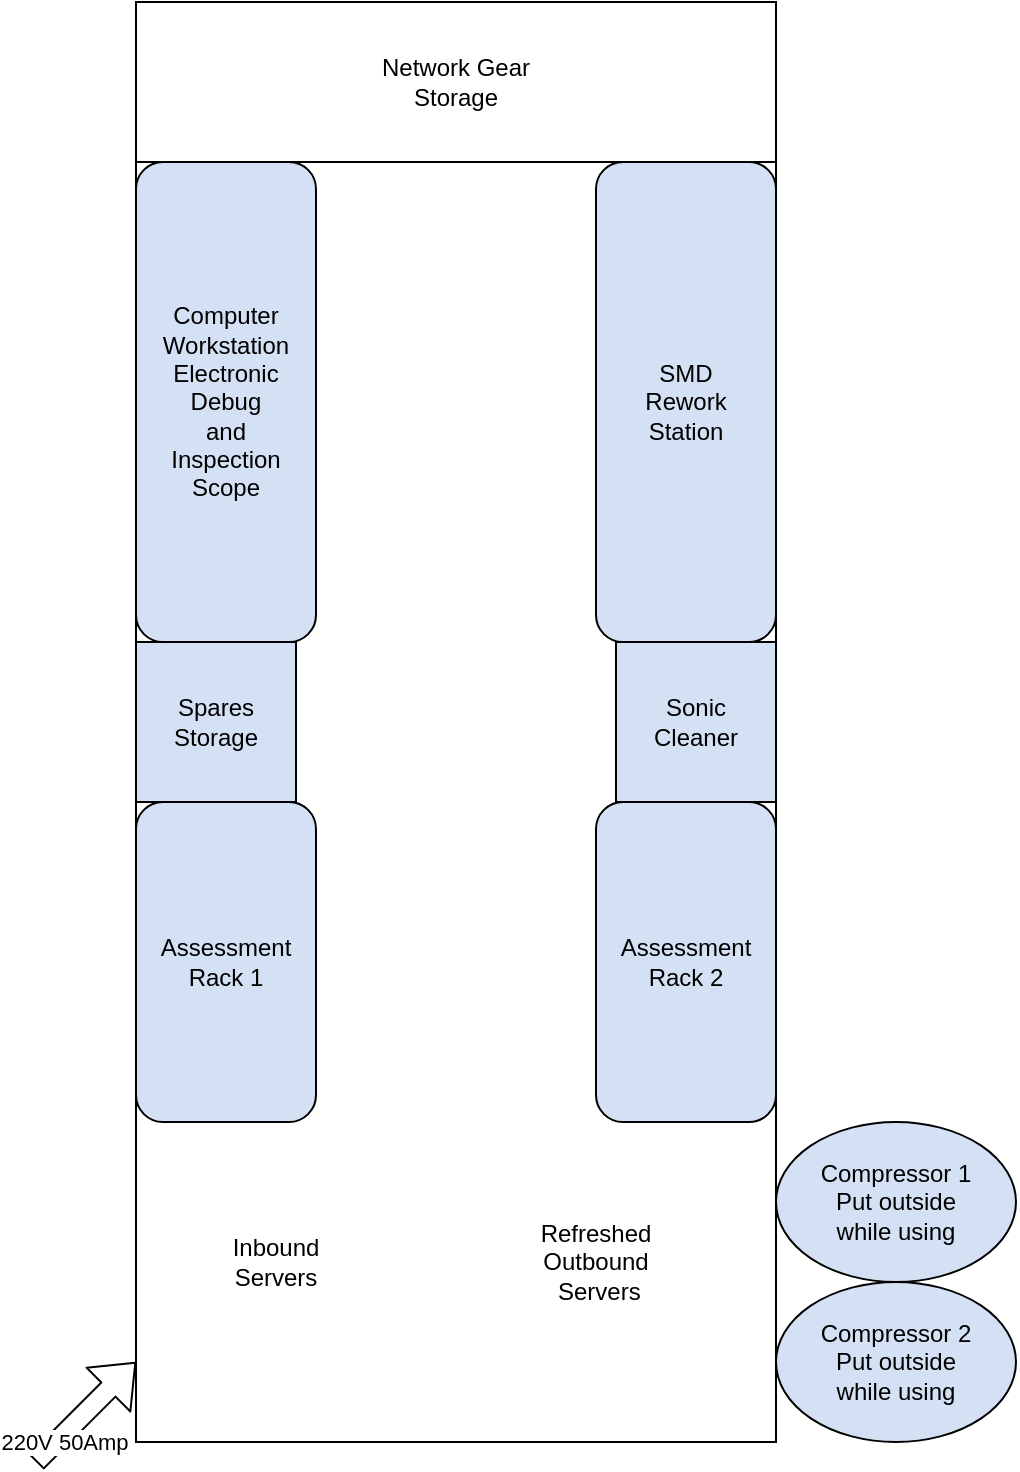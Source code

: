 <mxfile version="14.6.13" type="github">
  <diagram id="wO5vIWjJbkUXODCfqVtz" name="Page-1">
    <mxGraphModel dx="960" dy="595" grid="1" gridSize="10" guides="1" tooltips="1" connect="1" arrows="1" fold="1" page="1" pageScale="1" pageWidth="850" pageHeight="1100" math="0" shadow="0">
      <root>
        <mxCell id="0" />
        <mxCell id="1" parent="0" />
        <mxCell id="WS3DPUG8MJRUU8LFqy7c-1" value="" style="rounded=0;whiteSpace=wrap;html=1;" vertex="1" parent="1">
          <mxGeometry x="280" y="200" width="320" height="640" as="geometry" />
        </mxCell>
        <mxCell id="WS3DPUG8MJRUU8LFqy7c-2" value="Network Gear&lt;br&gt;Storage" style="rounded=0;whiteSpace=wrap;html=1;" vertex="1" parent="1">
          <mxGeometry x="280" y="120" width="320" height="80" as="geometry" />
        </mxCell>
        <mxCell id="WS3DPUG8MJRUU8LFqy7c-3" value="Computer&lt;br&gt;Workstation&lt;br&gt;Electronic&lt;br&gt;Debug&lt;br&gt;and&lt;br&gt;Inspection&lt;br&gt;Scope" style="rounded=1;whiteSpace=wrap;html=1;fillColor=#D4E1F5;" vertex="1" parent="1">
          <mxGeometry x="280" y="200" width="90" height="240" as="geometry" />
        </mxCell>
        <mxCell id="WS3DPUG8MJRUU8LFqy7c-4" value="SMD&lt;br&gt;Rework&lt;br&gt;Station" style="rounded=1;whiteSpace=wrap;html=1;fillColor=#D4E1F5;" vertex="1" parent="1">
          <mxGeometry x="510" y="200" width="90" height="240" as="geometry" />
        </mxCell>
        <mxCell id="WS3DPUG8MJRUU8LFqy7c-5" value="Assessment&lt;br&gt;Rack 1" style="rounded=1;whiteSpace=wrap;html=1;fillColor=#D4E1F5;" vertex="1" parent="1">
          <mxGeometry x="280" y="520" width="90" height="160" as="geometry" />
        </mxCell>
        <mxCell id="WS3DPUG8MJRUU8LFqy7c-6" value="Assessment&lt;br&gt;Rack 2" style="rounded=1;whiteSpace=wrap;html=1;fillColor=#D4E1F5;" vertex="1" parent="1">
          <mxGeometry x="510" y="520" width="90" height="160" as="geometry" />
        </mxCell>
        <mxCell id="WS3DPUG8MJRUU8LFqy7c-7" value="Sonic&lt;br&gt;Cleaner" style="whiteSpace=wrap;html=1;aspect=fixed;fillColor=#D4E1F5;" vertex="1" parent="1">
          <mxGeometry x="520" y="440" width="80" height="80" as="geometry" />
        </mxCell>
        <mxCell id="WS3DPUG8MJRUU8LFqy7c-8" value="Compressor 2&lt;br&gt;Put outside&lt;br&gt;while using" style="ellipse;whiteSpace=wrap;html=1;fillColor=#D4E1F5;" vertex="1" parent="1">
          <mxGeometry x="600" y="760" width="120" height="80" as="geometry" />
        </mxCell>
        <mxCell id="WS3DPUG8MJRUU8LFqy7c-9" value="Compressor 1&lt;br&gt;Put outside&lt;br&gt;while using" style="ellipse;whiteSpace=wrap;html=1;fillColor=#D4E1F5;" vertex="1" parent="1">
          <mxGeometry x="600" y="680" width="120" height="80" as="geometry" />
        </mxCell>
        <mxCell id="WS3DPUG8MJRUU8LFqy7c-10" value="Spares&lt;br&gt;Storage" style="whiteSpace=wrap;html=1;aspect=fixed;fillColor=#D4E1F5;" vertex="1" parent="1">
          <mxGeometry x="280" y="440" width="80" height="80" as="geometry" />
        </mxCell>
        <mxCell id="WS3DPUG8MJRUU8LFqy7c-12" value="" style="shape=flexArrow;endArrow=classic;html=1;" edge="1" parent="1">
          <mxGeometry width="50" height="50" relative="1" as="geometry">
            <mxPoint x="230" y="850" as="sourcePoint" />
            <mxPoint x="280" y="800" as="targetPoint" />
          </mxGeometry>
        </mxCell>
        <mxCell id="WS3DPUG8MJRUU8LFqy7c-13" value="220V 50Amp" style="edgeLabel;html=1;align=center;verticalAlign=middle;resizable=0;points=[];" vertex="1" connectable="0" parent="WS3DPUG8MJRUU8LFqy7c-12">
          <mxGeometry x="-0.52" y="-3" relative="1" as="geometry">
            <mxPoint as="offset" />
          </mxGeometry>
        </mxCell>
        <mxCell id="WS3DPUG8MJRUU8LFqy7c-14" value="Inbound Servers" style="text;html=1;strokeColor=none;fillColor=none;align=center;verticalAlign=middle;whiteSpace=wrap;rounded=0;" vertex="1" parent="1">
          <mxGeometry x="330" y="740" width="40" height="20" as="geometry" />
        </mxCell>
        <mxCell id="WS3DPUG8MJRUU8LFqy7c-15" value="Refreshed&lt;br&gt;Outbound&lt;br&gt;&amp;nbsp;Servers" style="text;html=1;strokeColor=none;fillColor=none;align=center;verticalAlign=middle;whiteSpace=wrap;rounded=0;" vertex="1" parent="1">
          <mxGeometry x="490" y="740" width="40" height="20" as="geometry" />
        </mxCell>
      </root>
    </mxGraphModel>
  </diagram>
</mxfile>
